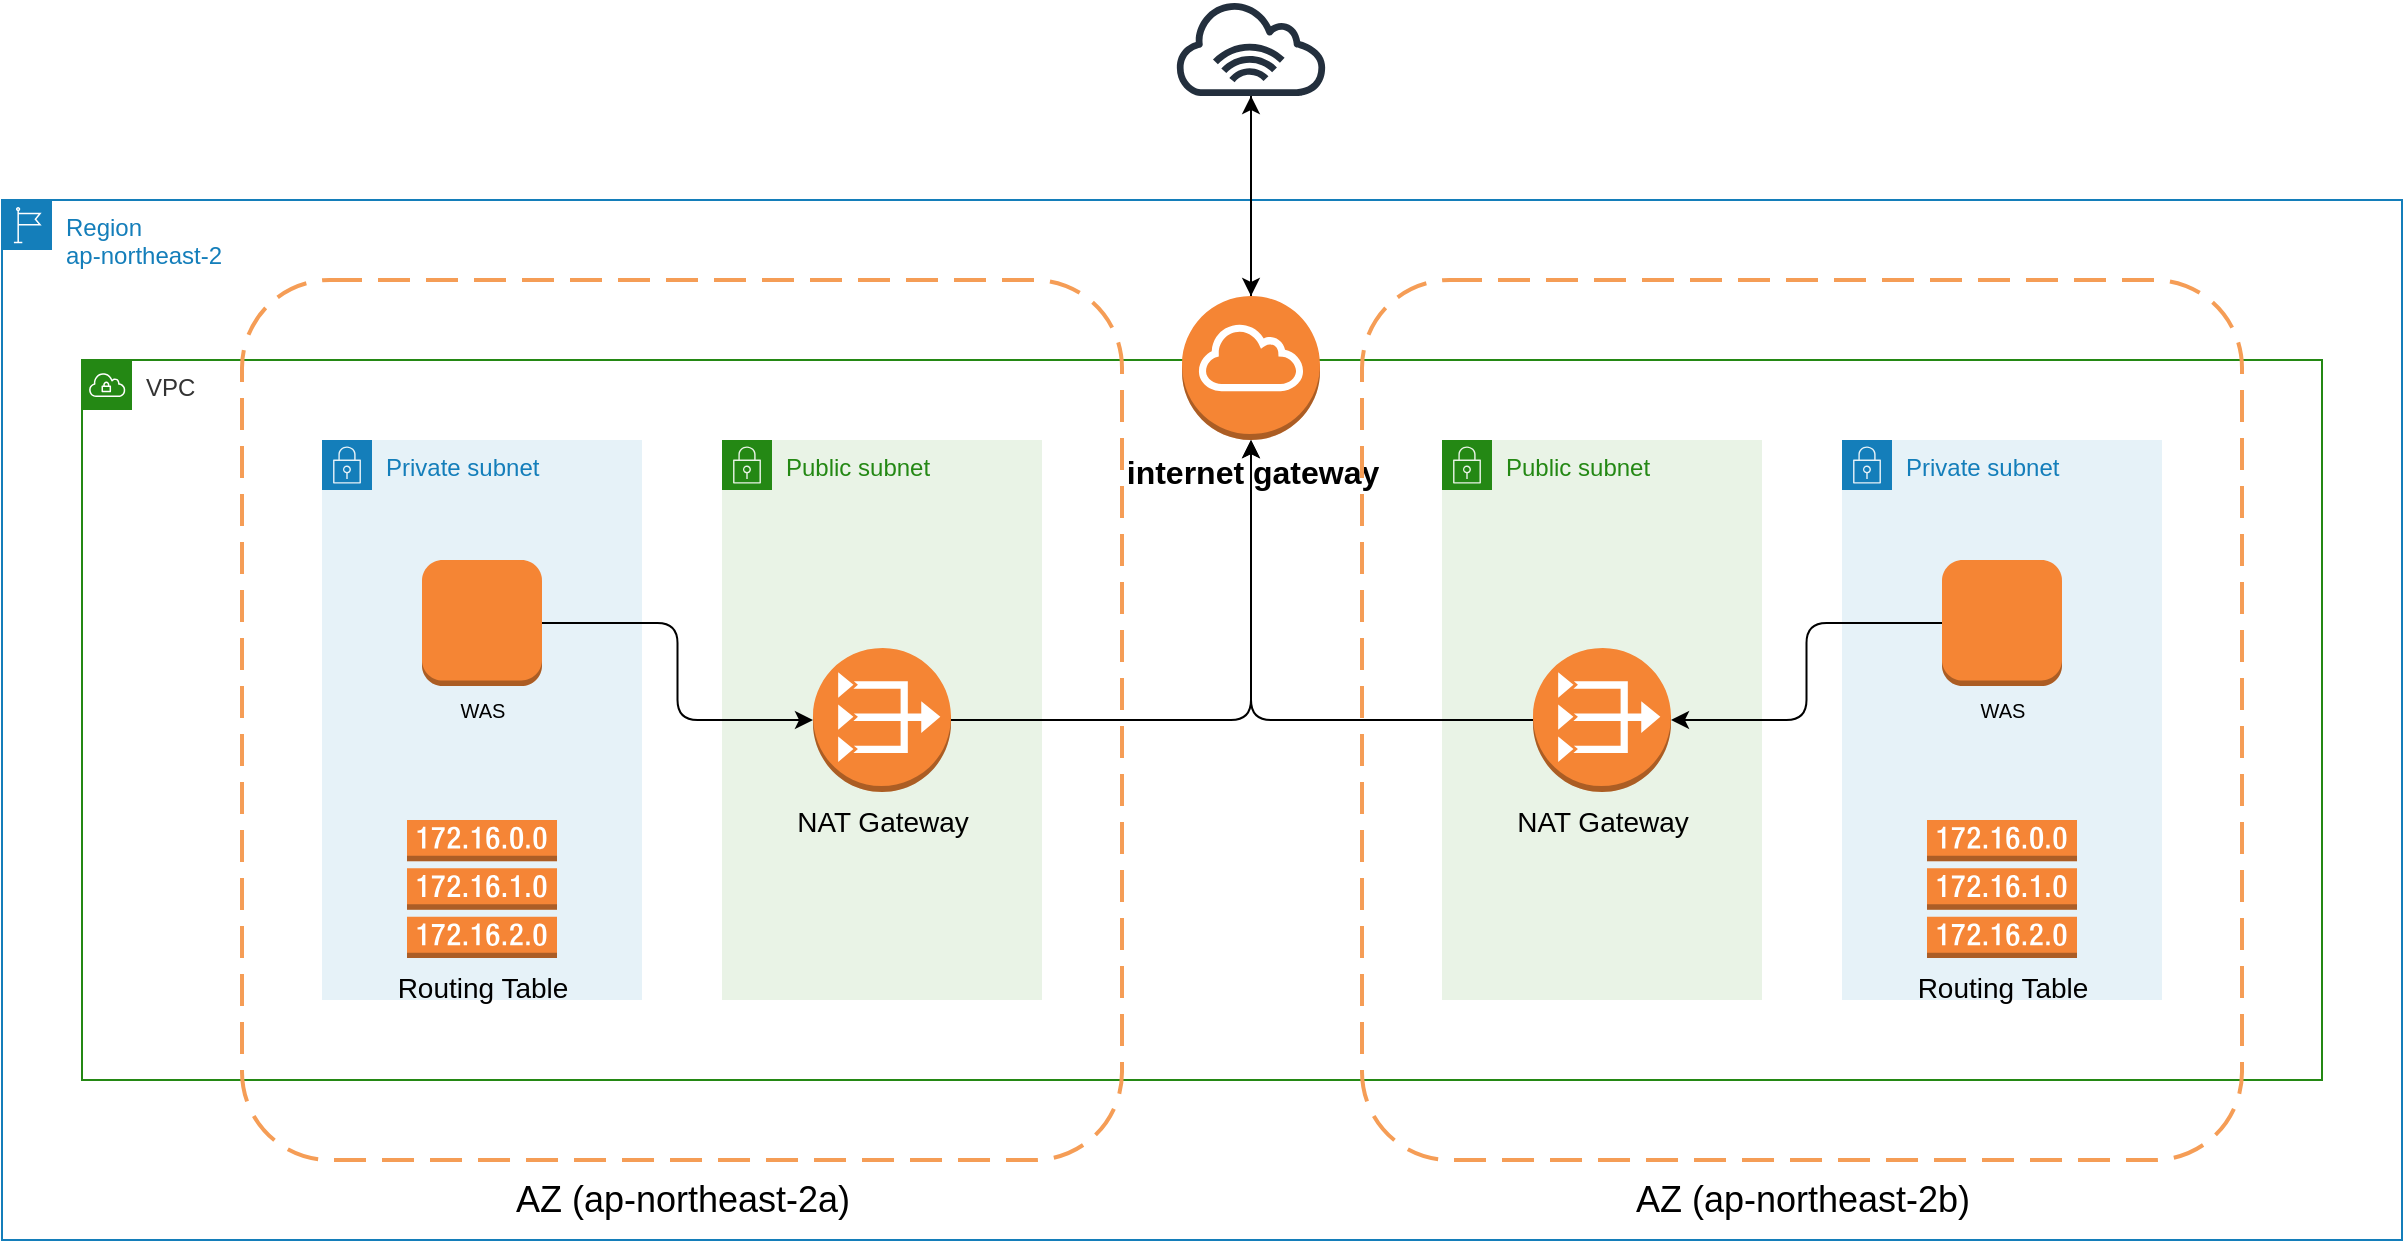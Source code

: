 <mxfile version="21.6.1" type="github">
  <diagram name="페이지-1" id="Bbv7YNhPLpcVmnhn9nwk">
    <mxGraphModel dx="4968" dy="4157" grid="1" gridSize="10" guides="1" tooltips="1" connect="1" arrows="1" fold="1" page="1" pageScale="1" pageWidth="827" pageHeight="1169" math="0" shadow="0">
      <root>
        <mxCell id="0" />
        <mxCell id="1" parent="0" />
        <mxCell id="PnqAoMJkVF4j5phf1v6--2" value="Region&lt;br&gt;ap-northeast-2" style="points=[[0,0],[0.25,0],[0.5,0],[0.75,0],[1,0],[1,0.25],[1,0.5],[1,0.75],[1,1],[0.75,1],[0.5,1],[0.25,1],[0,1],[0,0.75],[0,0.5],[0,0.25]];outlineConnect=0;gradientColor=none;html=1;whiteSpace=wrap;fontSize=12;fontStyle=0;container=1;pointerEvents=0;collapsible=0;recursiveResize=0;shape=mxgraph.aws4.group;grIcon=mxgraph.aws4.group_region;strokeColor=#147EBA;fillColor=none;verticalAlign=top;align=left;spacingLeft=30;fontColor=#147EBA;" vertex="1" parent="1">
          <mxGeometry x="90" y="-990" width="1200" height="520" as="geometry" />
        </mxCell>
        <mxCell id="PnqAoMJkVF4j5phf1v6--3" value="VPC" style="points=[[0,0],[0.25,0],[0.5,0],[0.75,0],[1,0],[1,0.25],[1,0.5],[1,0.75],[1,1],[0.75,1],[0.5,1],[0.25,1],[0,1],[0,0.75],[0,0.5],[0,0.25]];outlineConnect=0;gradientColor=none;html=1;whiteSpace=wrap;fontSize=12;fontStyle=0;container=1;pointerEvents=0;collapsible=0;recursiveResize=0;shape=mxgraph.aws4.group;grIcon=mxgraph.aws4.group_vpc;strokeColor=#248814;fillColor=none;verticalAlign=top;align=left;spacingLeft=30;fontColor=#333333;dashed=0;" vertex="1" parent="PnqAoMJkVF4j5phf1v6--2">
          <mxGeometry x="40" y="80" width="1120" height="360" as="geometry" />
        </mxCell>
        <mxCell id="PnqAoMJkVF4j5phf1v6--24" value="internet gateway" style="outlineConnect=0;dashed=0;verticalLabelPosition=bottom;verticalAlign=top;align=center;html=1;shape=mxgraph.aws3.internet_gateway;fillColor=#F58534;gradientColor=none;fontSize=16;fontStyle=1" vertex="1" parent="PnqAoMJkVF4j5phf1v6--3">
          <mxGeometry x="550" y="-32" width="69" height="72" as="geometry" />
        </mxCell>
        <mxCell id="PnqAoMJkVF4j5phf1v6--4" value="" style="rounded=1;arcSize=10;dashed=1;strokeColor=#F59D56;fillColor=none;gradientColor=none;dashPattern=8 4;strokeWidth=2;" vertex="1" parent="PnqAoMJkVF4j5phf1v6--2">
          <mxGeometry x="120" y="40" width="440" height="440" as="geometry" />
        </mxCell>
        <mxCell id="PnqAoMJkVF4j5phf1v6--6" value="AZ (ap-northeast-2a)" style="text;strokeColor=none;fillColor=none;html=1;fontSize=18;fontStyle=0;verticalAlign=middle;align=center;" vertex="1" parent="PnqAoMJkVF4j5phf1v6--2">
          <mxGeometry x="290" y="480" width="100" height="40" as="geometry" />
        </mxCell>
        <mxCell id="PnqAoMJkVF4j5phf1v6--7" value="AZ (ap-northeast-2b)" style="text;strokeColor=none;fillColor=none;html=1;fontSize=18;fontStyle=0;verticalAlign=middle;align=center;" vertex="1" parent="PnqAoMJkVF4j5phf1v6--2">
          <mxGeometry x="850" y="480" width="100" height="40" as="geometry" />
        </mxCell>
        <mxCell id="PnqAoMJkVF4j5phf1v6--9" value="Public subnet" style="points=[[0,0],[0.25,0],[0.5,0],[0.75,0],[1,0],[1,0.25],[1,0.5],[1,0.75],[1,1],[0.75,1],[0.5,1],[0.25,1],[0,1],[0,0.75],[0,0.5],[0,0.25]];outlineConnect=0;gradientColor=none;html=1;whiteSpace=wrap;fontSize=12;fontStyle=0;container=1;pointerEvents=0;collapsible=0;recursiveResize=0;shape=mxgraph.aws4.group;grIcon=mxgraph.aws4.group_security_group;grStroke=0;strokeColor=#248814;fillColor=#E9F3E6;verticalAlign=top;align=left;spacingLeft=30;fontColor=#248814;dashed=0;" vertex="1" parent="PnqAoMJkVF4j5phf1v6--2">
          <mxGeometry x="360" y="120" width="160" height="280" as="geometry" />
        </mxCell>
        <mxCell id="PnqAoMJkVF4j5phf1v6--15" value="&lt;font style=&quot;font-size: 14px;&quot;&gt;NAT Gateway&lt;/font&gt;" style="outlineConnect=0;dashed=0;verticalLabelPosition=bottom;verticalAlign=top;align=center;html=1;shape=mxgraph.aws3.vpc_nat_gateway;fillColor=#F58534;gradientColor=none;" vertex="1" parent="PnqAoMJkVF4j5phf1v6--9">
          <mxGeometry x="45.5" y="104" width="69" height="72" as="geometry" />
        </mxCell>
        <mxCell id="PnqAoMJkVF4j5phf1v6--5" value="" style="rounded=1;arcSize=10;dashed=1;strokeColor=#F59D56;fillColor=none;gradientColor=none;dashPattern=8 4;strokeWidth=2;" vertex="1" parent="PnqAoMJkVF4j5phf1v6--2">
          <mxGeometry x="680" y="40" width="440" height="440" as="geometry" />
        </mxCell>
        <mxCell id="PnqAoMJkVF4j5phf1v6--10" value="Public subnet" style="points=[[0,0],[0.25,0],[0.5,0],[0.75,0],[1,0],[1,0.25],[1,0.5],[1,0.75],[1,1],[0.75,1],[0.5,1],[0.25,1],[0,1],[0,0.75],[0,0.5],[0,0.25]];outlineConnect=0;gradientColor=none;html=1;whiteSpace=wrap;fontSize=12;fontStyle=0;container=1;pointerEvents=0;collapsible=0;recursiveResize=0;shape=mxgraph.aws4.group;grIcon=mxgraph.aws4.group_security_group;grStroke=0;strokeColor=#248814;fillColor=#E9F3E6;verticalAlign=top;align=left;spacingLeft=30;fontColor=#248814;dashed=0;" vertex="1" parent="PnqAoMJkVF4j5phf1v6--2">
          <mxGeometry x="720" y="120" width="160" height="280" as="geometry" />
        </mxCell>
        <mxCell id="PnqAoMJkVF4j5phf1v6--16" value="&lt;font style=&quot;font-size: 14px;&quot;&gt;NAT Gateway&lt;/font&gt;" style="outlineConnect=0;dashed=0;verticalLabelPosition=bottom;verticalAlign=top;align=center;html=1;shape=mxgraph.aws3.vpc_nat_gateway;fillColor=#F58534;gradientColor=none;fontSize=14;" vertex="1" parent="PnqAoMJkVF4j5phf1v6--10">
          <mxGeometry x="45.5" y="104" width="69" height="72" as="geometry" />
        </mxCell>
        <mxCell id="PnqAoMJkVF4j5phf1v6--11" value="Private subnet" style="points=[[0,0],[0.25,0],[0.5,0],[0.75,0],[1,0],[1,0.25],[1,0.5],[1,0.75],[1,1],[0.75,1],[0.5,1],[0.25,1],[0,1],[0,0.75],[0,0.5],[0,0.25]];outlineConnect=0;gradientColor=none;html=1;whiteSpace=wrap;fontSize=12;fontStyle=0;container=1;pointerEvents=0;collapsible=0;recursiveResize=0;shape=mxgraph.aws4.group;grIcon=mxgraph.aws4.group_security_group;grStroke=0;strokeColor=#147EBA;fillColor=#E6F2F8;verticalAlign=top;align=left;spacingLeft=30;fontColor=#147EBA;dashed=0;" vertex="1" parent="PnqAoMJkVF4j5phf1v6--2">
          <mxGeometry x="160" y="120" width="160" height="280" as="geometry" />
        </mxCell>
        <mxCell id="PnqAoMJkVF4j5phf1v6--13" value="Routing Table" style="outlineConnect=0;dashed=0;verticalLabelPosition=bottom;verticalAlign=top;align=center;html=1;shape=mxgraph.aws3.route_table;fillColor=#F58536;gradientColor=none;fontSize=14;" vertex="1" parent="PnqAoMJkVF4j5phf1v6--11">
          <mxGeometry x="42.5" y="190" width="75" height="69" as="geometry" />
        </mxCell>
        <mxCell id="PnqAoMJkVF4j5phf1v6--12" value="Private subnet" style="points=[[0,0],[0.25,0],[0.5,0],[0.75,0],[1,0],[1,0.25],[1,0.5],[1,0.75],[1,1],[0.75,1],[0.5,1],[0.25,1],[0,1],[0,0.75],[0,0.5],[0,0.25]];outlineConnect=0;gradientColor=none;html=1;whiteSpace=wrap;fontSize=12;fontStyle=0;container=1;pointerEvents=0;collapsible=0;recursiveResize=0;shape=mxgraph.aws4.group;grIcon=mxgraph.aws4.group_security_group;grStroke=0;strokeColor=#147EBA;fillColor=#E6F2F8;verticalAlign=top;align=left;spacingLeft=30;fontColor=#147EBA;dashed=0;" vertex="1" parent="PnqAoMJkVF4j5phf1v6--2">
          <mxGeometry x="920" y="120" width="160" height="280" as="geometry" />
        </mxCell>
        <mxCell id="PnqAoMJkVF4j5phf1v6--14" value="Routing Table" style="outlineConnect=0;dashed=0;verticalLabelPosition=bottom;verticalAlign=top;align=center;html=1;shape=mxgraph.aws3.route_table;fillColor=#F58536;gradientColor=none;fontSize=14;" vertex="1" parent="PnqAoMJkVF4j5phf1v6--12">
          <mxGeometry x="42.5" y="190" width="75" height="69" as="geometry" />
        </mxCell>
        <mxCell id="PnqAoMJkVF4j5phf1v6--21" value="" style="edgeStyle=orthogonalEdgeStyle;rounded=1;orthogonalLoop=1;jettySize=auto;html=1;entryX=0;entryY=0.5;entryDx=0;entryDy=0;entryPerimeter=0;" edge="1" parent="PnqAoMJkVF4j5phf1v6--2" source="PnqAoMJkVF4j5phf1v6--20" target="PnqAoMJkVF4j5phf1v6--15">
          <mxGeometry relative="1" as="geometry" />
        </mxCell>
        <mxCell id="PnqAoMJkVF4j5phf1v6--20" value="WAS" style="outlineConnect=0;dashed=0;verticalLabelPosition=bottom;verticalAlign=top;align=center;html=1;shape=mxgraph.aws3.instance;fillColor=#F58534;gradientColor=none;fontSize=10;" vertex="1" parent="PnqAoMJkVF4j5phf1v6--2">
          <mxGeometry x="210" y="180" width="60" height="63" as="geometry" />
        </mxCell>
        <mxCell id="PnqAoMJkVF4j5phf1v6--23" style="edgeStyle=orthogonalEdgeStyle;rounded=1;orthogonalLoop=1;jettySize=auto;html=1;" edge="1" parent="PnqAoMJkVF4j5phf1v6--2" source="PnqAoMJkVF4j5phf1v6--22" target="PnqAoMJkVF4j5phf1v6--16">
          <mxGeometry relative="1" as="geometry" />
        </mxCell>
        <mxCell id="PnqAoMJkVF4j5phf1v6--22" value="WAS" style="outlineConnect=0;dashed=0;verticalLabelPosition=bottom;verticalAlign=top;align=center;html=1;shape=mxgraph.aws3.instance;fillColor=#F58534;gradientColor=none;fontSize=10;" vertex="1" parent="PnqAoMJkVF4j5phf1v6--2">
          <mxGeometry x="970" y="180" width="60" height="63" as="geometry" />
        </mxCell>
        <mxCell id="PnqAoMJkVF4j5phf1v6--25" style="edgeStyle=orthogonalEdgeStyle;rounded=1;orthogonalLoop=1;jettySize=auto;html=1;" edge="1" parent="PnqAoMJkVF4j5phf1v6--2" source="PnqAoMJkVF4j5phf1v6--16" target="PnqAoMJkVF4j5phf1v6--24">
          <mxGeometry relative="1" as="geometry" />
        </mxCell>
        <mxCell id="PnqAoMJkVF4j5phf1v6--26" style="edgeStyle=orthogonalEdgeStyle;rounded=1;orthogonalLoop=1;jettySize=auto;html=1;" edge="1" parent="PnqAoMJkVF4j5phf1v6--2" source="PnqAoMJkVF4j5phf1v6--15" target="PnqAoMJkVF4j5phf1v6--24">
          <mxGeometry relative="1" as="geometry" />
        </mxCell>
        <mxCell id="PnqAoMJkVF4j5phf1v6--29" style="edgeStyle=orthogonalEdgeStyle;rounded=0;orthogonalLoop=1;jettySize=auto;html=1;" edge="1" parent="1" source="PnqAoMJkVF4j5phf1v6--27" target="PnqAoMJkVF4j5phf1v6--24">
          <mxGeometry relative="1" as="geometry" />
        </mxCell>
        <mxCell id="PnqAoMJkVF4j5phf1v6--27" value="" style="sketch=0;outlineConnect=0;fontColor=#232F3E;gradientColor=none;fillColor=#232F3D;strokeColor=none;dashed=0;verticalLabelPosition=bottom;verticalAlign=top;align=center;html=1;fontSize=12;fontStyle=0;aspect=fixed;pointerEvents=1;shape=mxgraph.aws4.internet_alt1;" vertex="1" parent="1">
          <mxGeometry x="675.5" y="-1090" width="78" height="48" as="geometry" />
        </mxCell>
        <mxCell id="PnqAoMJkVF4j5phf1v6--28" style="edgeStyle=orthogonalEdgeStyle;rounded=0;orthogonalLoop=1;jettySize=auto;html=1;" edge="1" parent="1" source="PnqAoMJkVF4j5phf1v6--24" target="PnqAoMJkVF4j5phf1v6--27">
          <mxGeometry relative="1" as="geometry" />
        </mxCell>
      </root>
    </mxGraphModel>
  </diagram>
</mxfile>
